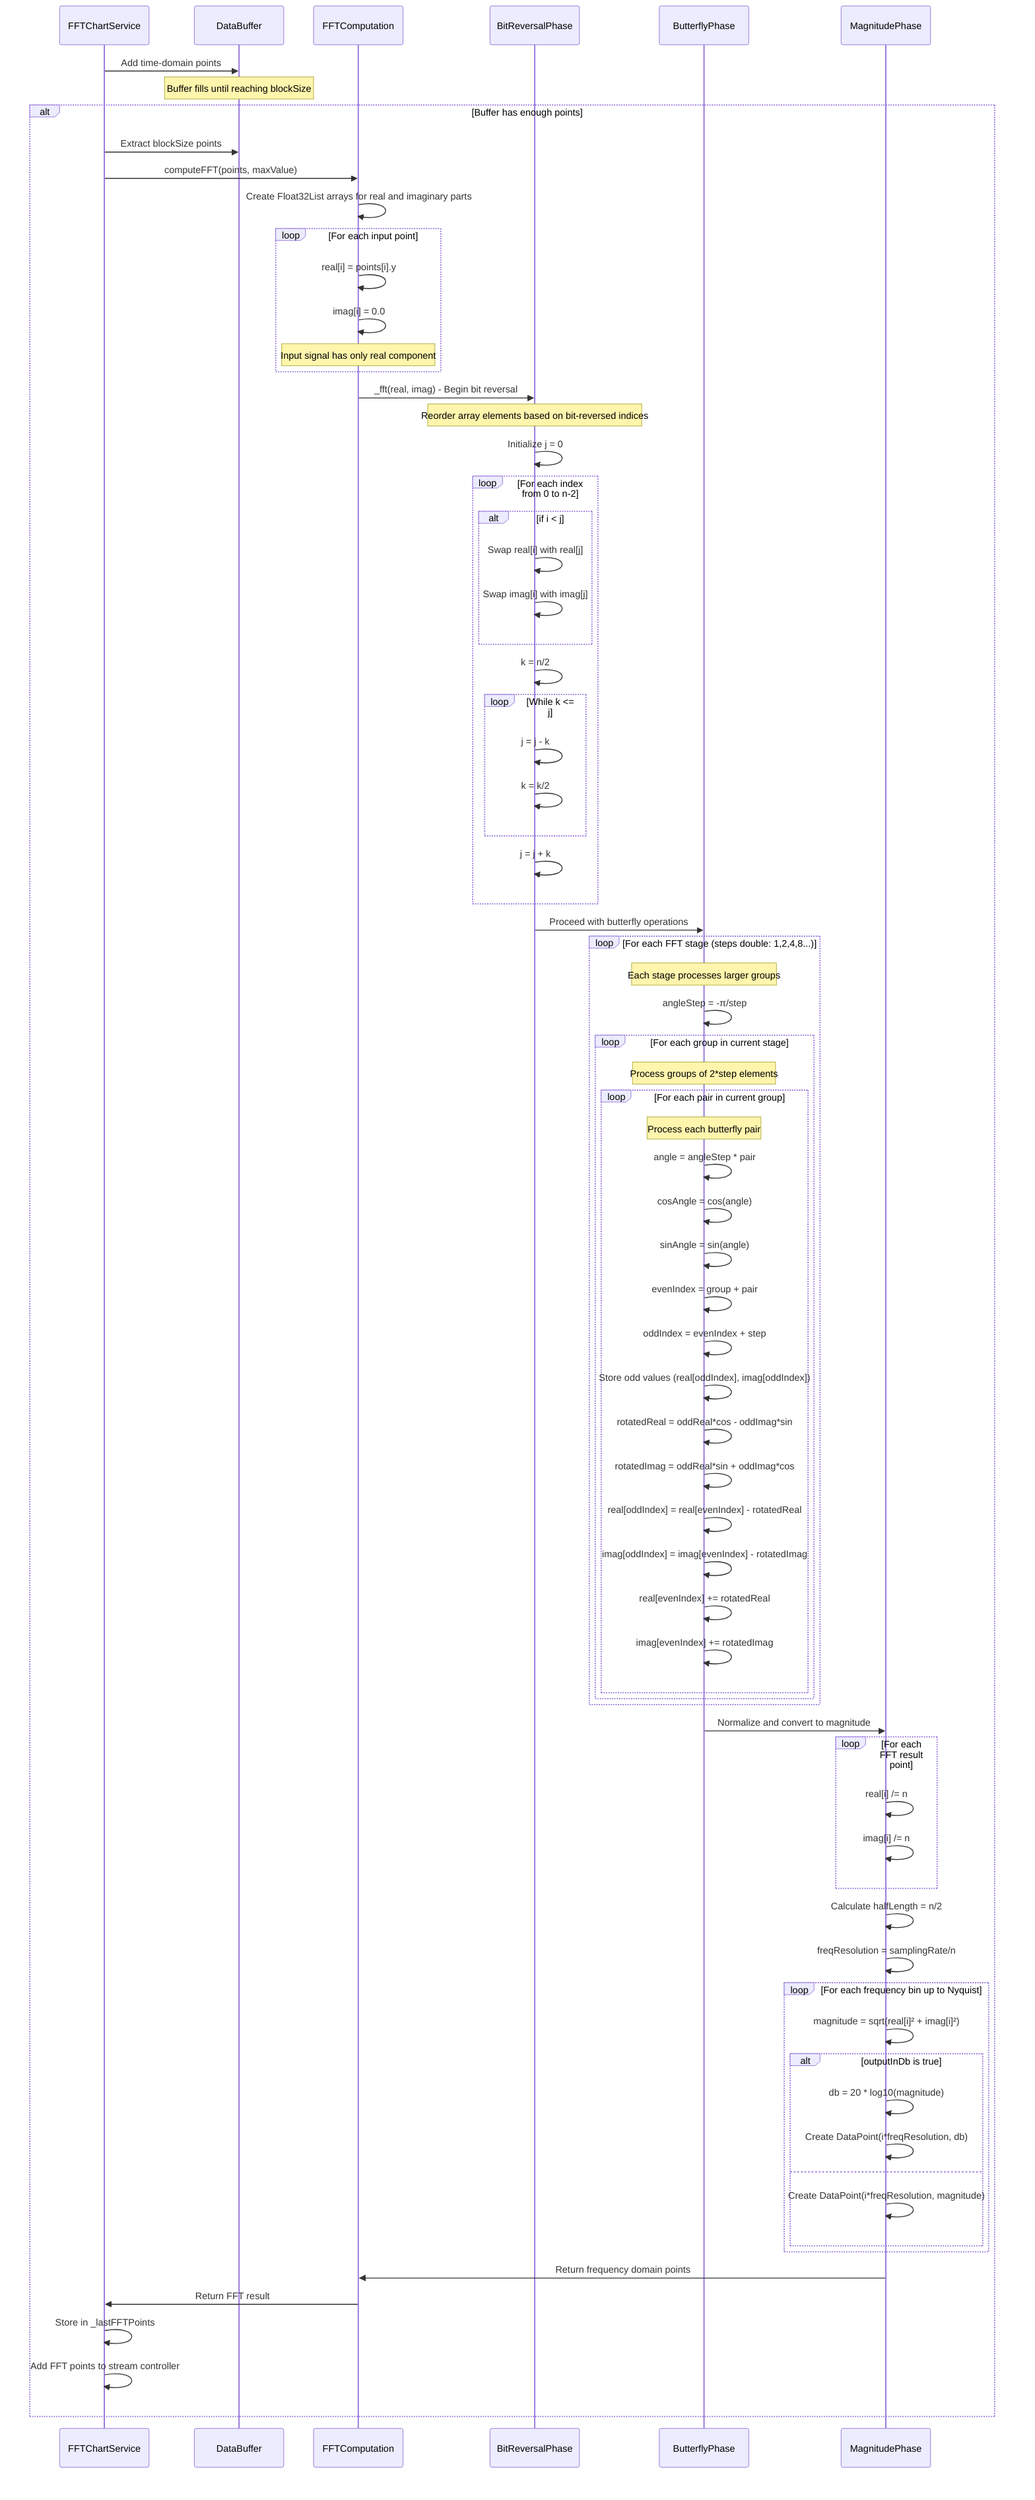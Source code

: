 sequenceDiagram
    participant Client as FFTChartService
    participant DataBuffer
    participant FFTComputation
    participant BitReversalPhase
    participant ButterflyPhase
    participant MagnitudePhase

    Client->>DataBuffer: Add time-domain points
    Note over DataBuffer: Buffer fills until reaching blockSize

    alt Buffer has enough points
        Client->>DataBuffer: Extract blockSize points
        Client->>FFTComputation: computeFFT(points, maxValue)
        
        FFTComputation->>FFTComputation: Create Float32List arrays for real and imaginary parts
        loop For each input point
            FFTComputation->>FFTComputation: real[i] = points[i].y
            FFTComputation->>FFTComputation: imag[i] = 0.0
            Note over FFTComputation: Input signal has only real component
        end
        
        %% Bit Reversal Phase
        FFTComputation->>BitReversalPhase: _fft(real, imag) - Begin bit reversal
        Note over BitReversalPhase: Reorder array elements based on bit-reversed indices
        
        BitReversalPhase->>BitReversalPhase: Initialize j = 0
        loop For each index from 0 to n-2
            alt if i < j
                BitReversalPhase->>BitReversalPhase: Swap real[i] with real[j]
                BitReversalPhase->>BitReversalPhase: Swap imag[i] with imag[j]
            end
            BitReversalPhase->>BitReversalPhase: k = n/2
            loop While k <= j
                BitReversalPhase->>BitReversalPhase: j = j - k
                BitReversalPhase->>BitReversalPhase: k = k/2
            end
            BitReversalPhase->>BitReversalPhase: j = j + k
        end
        
        %% Butterfly Operations Phase
        BitReversalPhase->>ButterflyPhase: Proceed with butterfly operations
        
        loop For each FFT stage (steps double: 1,2,4,8...)
            Note over ButterflyPhase: Each stage processes larger groups
            ButterflyPhase->>ButterflyPhase: angleStep = -π/step
            
            loop For each group in current stage
                Note over ButterflyPhase: Process groups of 2*step elements
                
                loop For each pair in current group
                    Note over ButterflyPhase: Process each butterfly pair
                    ButterflyPhase->>ButterflyPhase: angle = angleStep * pair
                    ButterflyPhase->>ButterflyPhase: cosAngle = cos(angle)
                    ButterflyPhase->>ButterflyPhase: sinAngle = sin(angle)
                    
                    ButterflyPhase->>ButterflyPhase: evenIndex = group + pair
                    ButterflyPhase->>ButterflyPhase: oddIndex = evenIndex + step
                    
                    ButterflyPhase->>ButterflyPhase: Store odd values (real[oddIndex], imag[oddIndex])
                    
                    %% Calculate rotated values using twiddle factors
                    ButterflyPhase->>ButterflyPhase: rotatedReal = oddReal*cos - oddImag*sin
                    ButterflyPhase->>ButterflyPhase: rotatedImag = oddReal*sin + oddImag*cos
                    
                    %% Perform butterfly operation
                    ButterflyPhase->>ButterflyPhase: real[oddIndex] = real[evenIndex] - rotatedReal
                    ButterflyPhase->>ButterflyPhase: imag[oddIndex] = imag[evenIndex] - rotatedImag
                    ButterflyPhase->>ButterflyPhase: real[evenIndex] += rotatedReal
                    ButterflyPhase->>ButterflyPhase: imag[evenIndex] += rotatedImag
                end
            end
        end
        
        %% Normalization and Conversion Phase
        ButterflyPhase->>MagnitudePhase: Normalize and convert to magnitude
        
        loop For each FFT result point
            MagnitudePhase->>MagnitudePhase: real[i] /= n
            MagnitudePhase->>MagnitudePhase: imag[i] /= n
        end
        
        %% Convert to magnitude and create DataPoints
        MagnitudePhase->>MagnitudePhase: Calculate halfLength = n/2
        MagnitudePhase->>MagnitudePhase: freqResolution = samplingRate/n
        
        loop For each frequency bin up to Nyquist
            MagnitudePhase->>MagnitudePhase: magnitude = sqrt(real[i]² + imag[i]²)
            
            alt outputInDb is true
                MagnitudePhase->>MagnitudePhase: db = 20 * log10(magnitude)
                MagnitudePhase->>MagnitudePhase: Create DataPoint(i*freqResolution, db)
            else
                MagnitudePhase->>MagnitudePhase: Create DataPoint(i*freqResolution, magnitude)
            end
        end
        
        MagnitudePhase->>FFTComputation: Return frequency domain points
        FFTComputation->>Client: Return FFT result
        Client->>Client: Store in _lastFFTPoints
        Client->>Client: Add FFT points to stream controller
    end